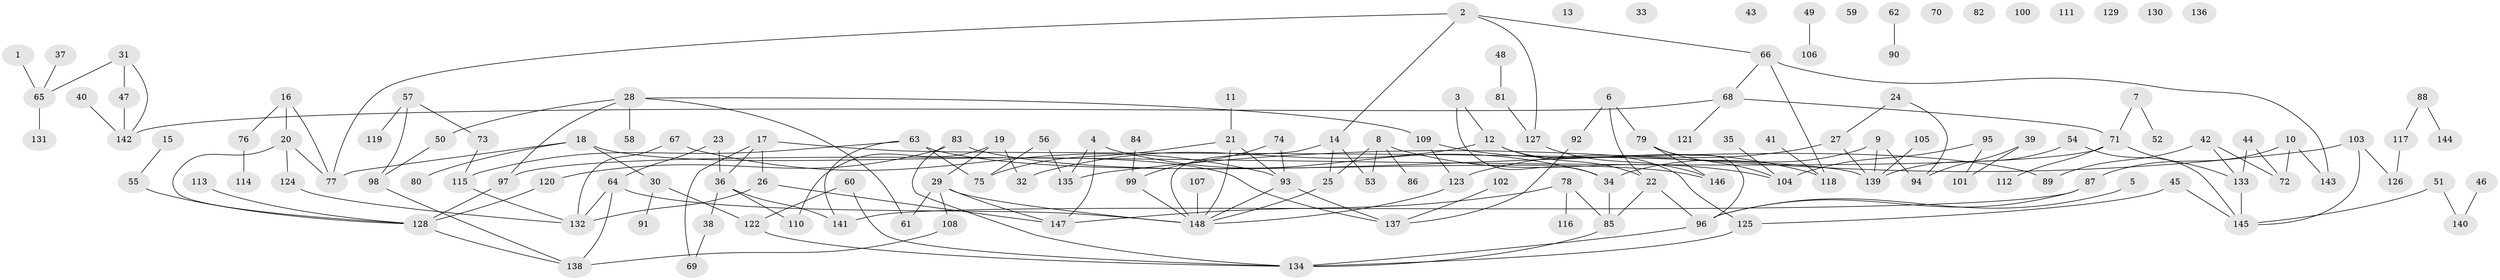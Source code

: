 // Generated by graph-tools (version 1.1) at 2025/00/03/09/25 03:00:54]
// undirected, 148 vertices, 183 edges
graph export_dot {
graph [start="1"]
  node [color=gray90,style=filled];
  1;
  2;
  3;
  4;
  5;
  6;
  7;
  8;
  9;
  10;
  11;
  12;
  13;
  14;
  15;
  16;
  17;
  18;
  19;
  20;
  21;
  22;
  23;
  24;
  25;
  26;
  27;
  28;
  29;
  30;
  31;
  32;
  33;
  34;
  35;
  36;
  37;
  38;
  39;
  40;
  41;
  42;
  43;
  44;
  45;
  46;
  47;
  48;
  49;
  50;
  51;
  52;
  53;
  54;
  55;
  56;
  57;
  58;
  59;
  60;
  61;
  62;
  63;
  64;
  65;
  66;
  67;
  68;
  69;
  70;
  71;
  72;
  73;
  74;
  75;
  76;
  77;
  78;
  79;
  80;
  81;
  82;
  83;
  84;
  85;
  86;
  87;
  88;
  89;
  90;
  91;
  92;
  93;
  94;
  95;
  96;
  97;
  98;
  99;
  100;
  101;
  102;
  103;
  104;
  105;
  106;
  107;
  108;
  109;
  110;
  111;
  112;
  113;
  114;
  115;
  116;
  117;
  118;
  119;
  120;
  121;
  122;
  123;
  124;
  125;
  126;
  127;
  128;
  129;
  130;
  131;
  132;
  133;
  134;
  135;
  136;
  137;
  138;
  139;
  140;
  141;
  142;
  143;
  144;
  145;
  146;
  147;
  148;
  1 -- 65;
  2 -- 14;
  2 -- 66;
  2 -- 77;
  2 -- 127;
  3 -- 12;
  3 -- 34;
  4 -- 34;
  4 -- 135;
  4 -- 147;
  5 -- 96;
  6 -- 22;
  6 -- 79;
  6 -- 92;
  7 -- 52;
  7 -- 71;
  8 -- 25;
  8 -- 53;
  8 -- 86;
  8 -- 104;
  9 -- 34;
  9 -- 94;
  9 -- 139;
  10 -- 72;
  10 -- 87;
  10 -- 143;
  11 -- 21;
  12 -- 22;
  12 -- 32;
  12 -- 125;
  14 -- 25;
  14 -- 53;
  14 -- 148;
  15 -- 55;
  16 -- 20;
  16 -- 76;
  16 -- 77;
  17 -- 26;
  17 -- 36;
  17 -- 69;
  17 -- 139;
  18 -- 30;
  18 -- 77;
  18 -- 80;
  18 -- 137;
  19 -- 29;
  19 -- 32;
  19 -- 110;
  20 -- 77;
  20 -- 124;
  20 -- 128;
  21 -- 75;
  21 -- 93;
  21 -- 148;
  22 -- 85;
  22 -- 96;
  23 -- 36;
  23 -- 64;
  24 -- 27;
  24 -- 94;
  25 -- 148;
  26 -- 132;
  26 -- 147;
  27 -- 123;
  27 -- 139;
  28 -- 50;
  28 -- 58;
  28 -- 61;
  28 -- 97;
  28 -- 109;
  29 -- 61;
  29 -- 108;
  29 -- 147;
  29 -- 148;
  30 -- 91;
  30 -- 122;
  31 -- 47;
  31 -- 65;
  31 -- 142;
  34 -- 85;
  35 -- 104;
  36 -- 38;
  36 -- 110;
  36 -- 141;
  37 -- 65;
  38 -- 69;
  39 -- 94;
  39 -- 101;
  40 -- 142;
  41 -- 118;
  42 -- 72;
  42 -- 89;
  42 -- 133;
  44 -- 72;
  44 -- 133;
  45 -- 125;
  45 -- 145;
  46 -- 140;
  47 -- 142;
  48 -- 81;
  49 -- 106;
  50 -- 98;
  51 -- 140;
  51 -- 145;
  54 -- 139;
  54 -- 145;
  55 -- 128;
  56 -- 75;
  56 -- 135;
  57 -- 73;
  57 -- 98;
  57 -- 119;
  60 -- 122;
  60 -- 134;
  62 -- 90;
  63 -- 75;
  63 -- 115;
  63 -- 141;
  63 -- 146;
  64 -- 132;
  64 -- 138;
  64 -- 148;
  65 -- 131;
  66 -- 68;
  66 -- 118;
  66 -- 143;
  67 -- 93;
  67 -- 132;
  68 -- 71;
  68 -- 121;
  68 -- 142;
  71 -- 97;
  71 -- 112;
  71 -- 133;
  73 -- 115;
  74 -- 93;
  74 -- 99;
  76 -- 114;
  78 -- 85;
  78 -- 116;
  78 -- 147;
  79 -- 96;
  79 -- 104;
  79 -- 146;
  81 -- 127;
  83 -- 89;
  83 -- 120;
  83 -- 134;
  84 -- 99;
  85 -- 134;
  87 -- 96;
  87 -- 141;
  88 -- 117;
  88 -- 144;
  92 -- 137;
  93 -- 137;
  93 -- 148;
  95 -- 101;
  95 -- 104;
  96 -- 134;
  97 -- 128;
  98 -- 138;
  99 -- 148;
  102 -- 137;
  103 -- 126;
  103 -- 135;
  103 -- 145;
  105 -- 139;
  107 -- 148;
  108 -- 138;
  109 -- 118;
  109 -- 123;
  113 -- 128;
  115 -- 132;
  117 -- 126;
  120 -- 128;
  122 -- 134;
  123 -- 148;
  124 -- 132;
  125 -- 134;
  127 -- 146;
  128 -- 138;
  133 -- 145;
}
